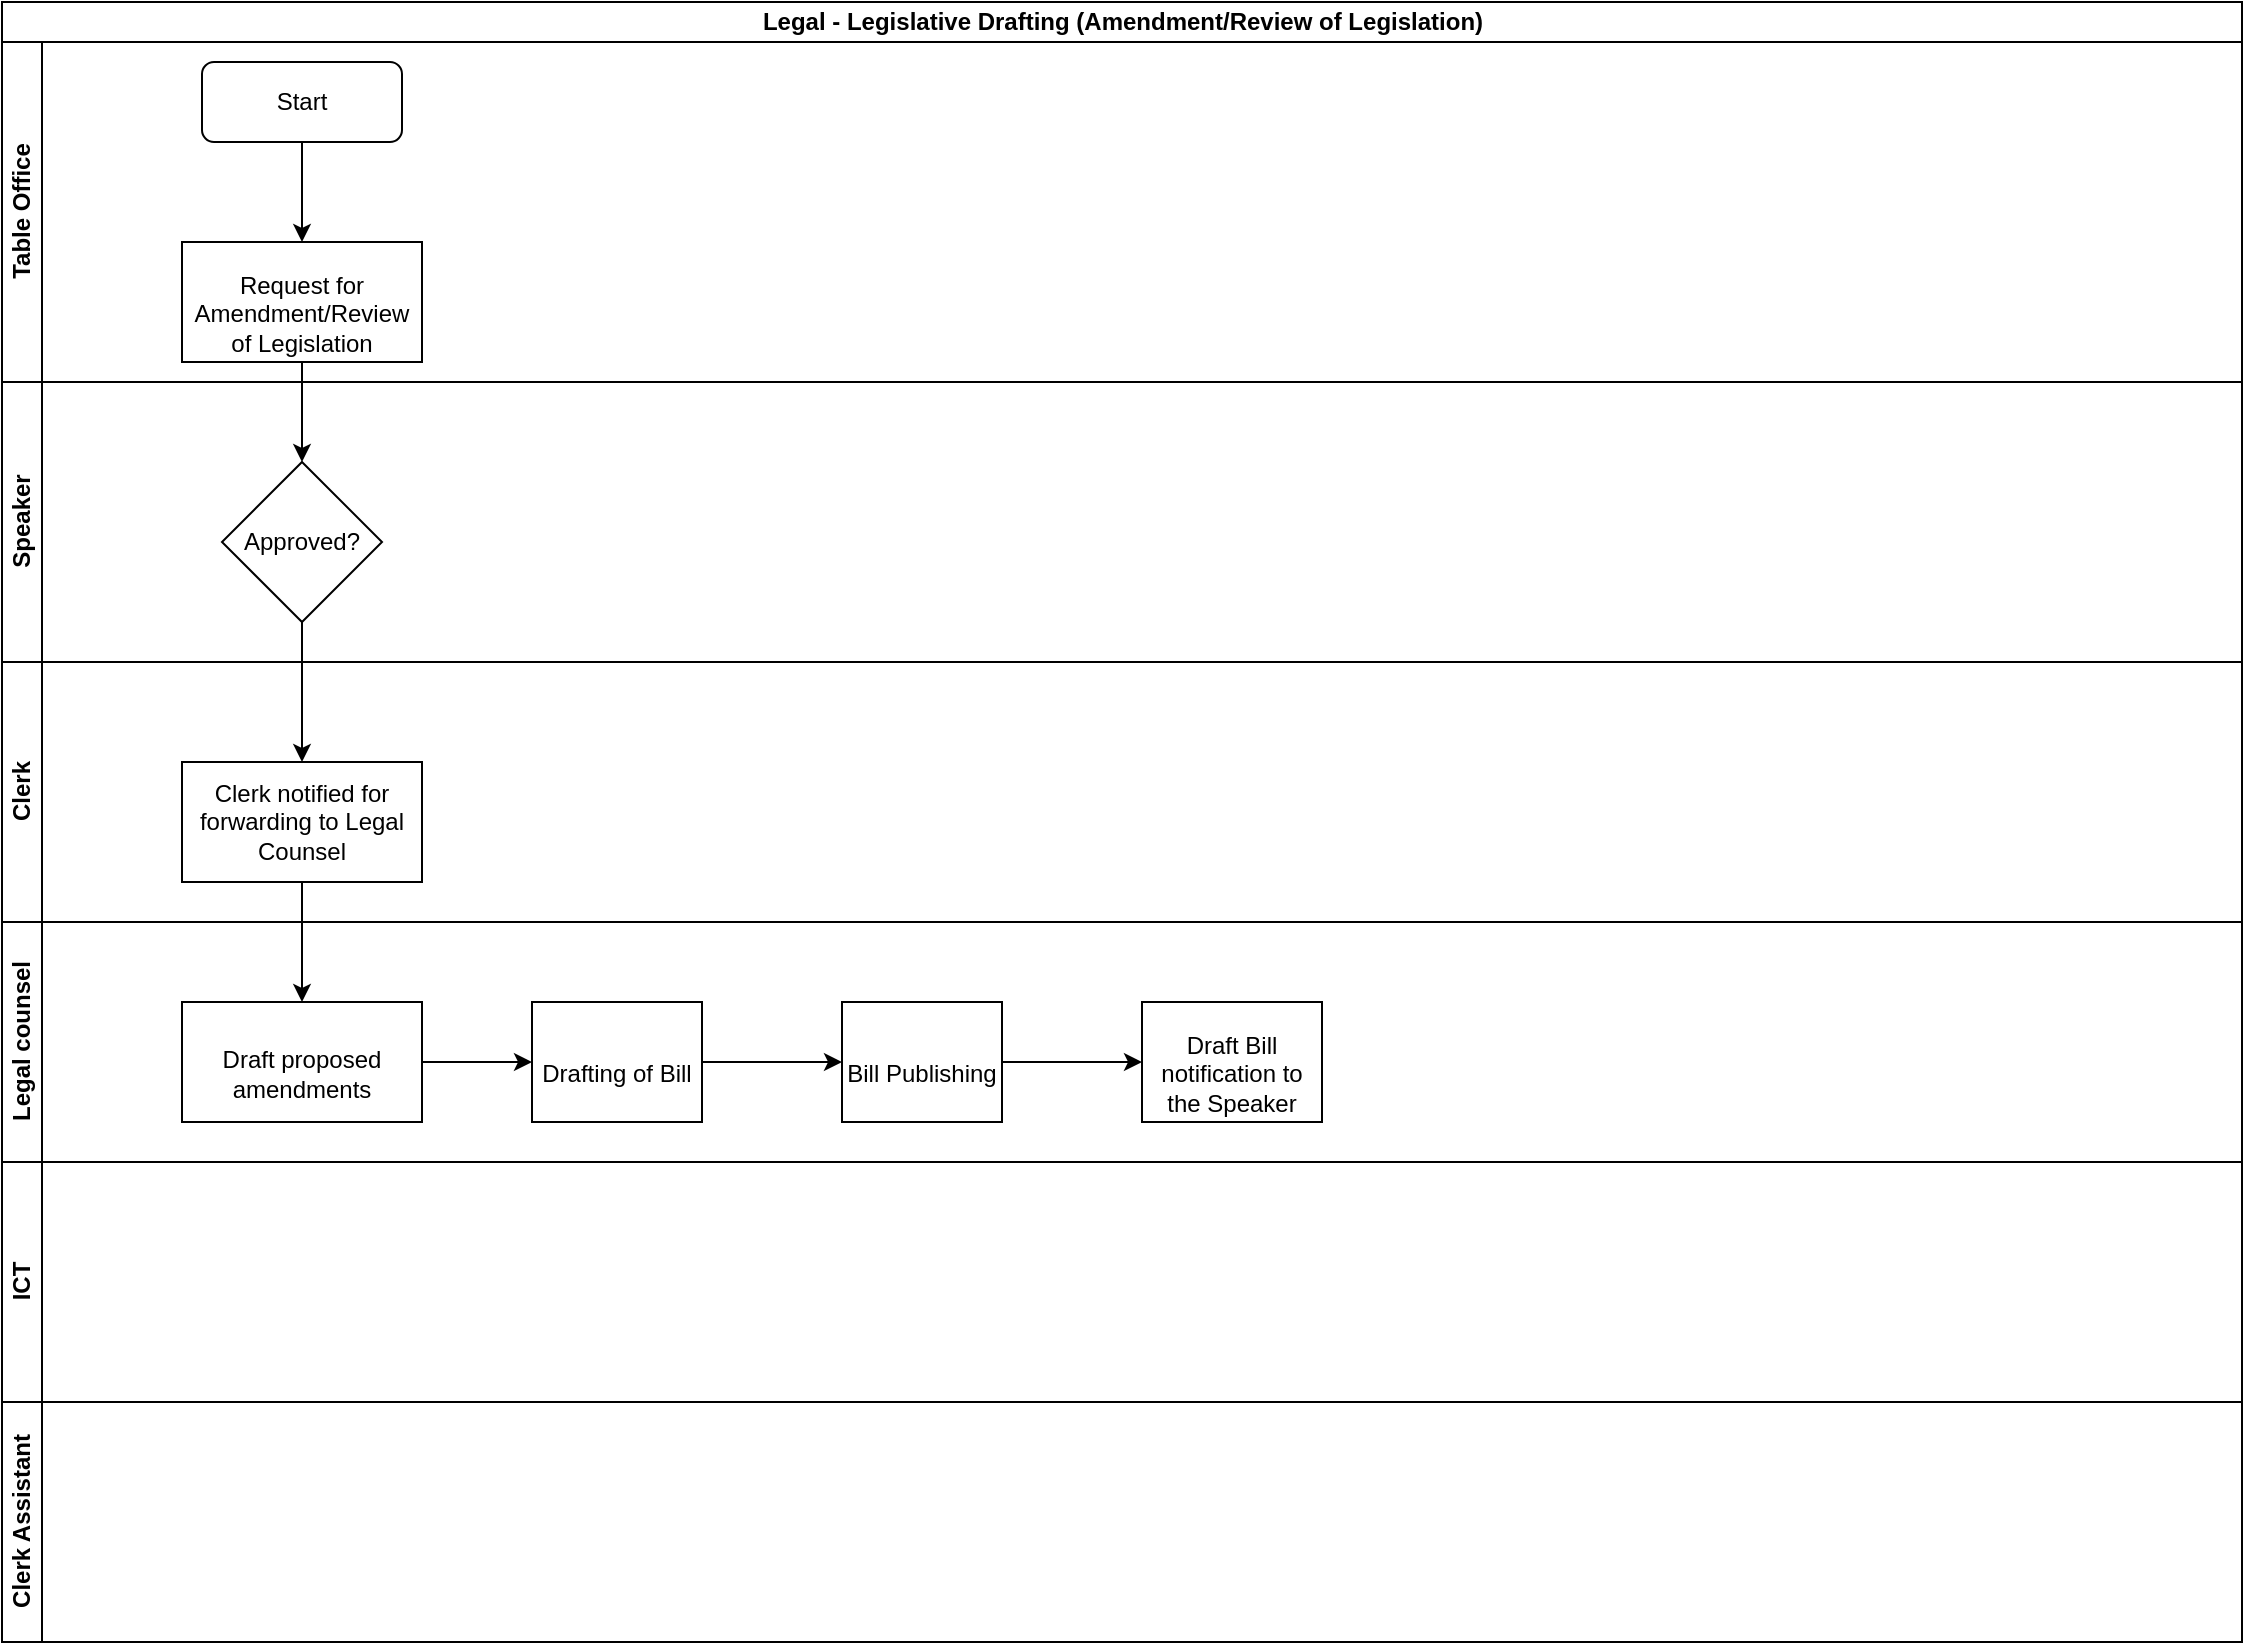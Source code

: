<mxfile version="13.7.7" type="github">
  <diagram id="rBpneA7ACaGHGkdKhGfu" name="Page-1">
    <mxGraphModel dx="910" dy="487" grid="1" gridSize="10" guides="1" tooltips="1" connect="1" arrows="1" fold="1" page="1" pageScale="1" pageWidth="1169" pageHeight="827" math="0" shadow="0">
      <root>
        <mxCell id="0" />
        <mxCell id="1" parent="0" />
        <mxCell id="KdFxd-YrfLyibWVKEqrB-1" value="Legal - Legislative Drafting (Amendment/Review of Legislation)" style="swimlane;html=1;childLayout=stackLayout;resizeParent=1;resizeParentMax=0;horizontal=1;startSize=20;horizontalStack=0;" vertex="1" parent="1">
          <mxGeometry x="30" y="20" width="1120" height="820" as="geometry" />
        </mxCell>
        <mxCell id="KdFxd-YrfLyibWVKEqrB-2" value="Table Office" style="swimlane;html=1;startSize=20;horizontal=0;" vertex="1" parent="KdFxd-YrfLyibWVKEqrB-1">
          <mxGeometry y="20" width="1120" height="170" as="geometry" />
        </mxCell>
        <mxCell id="KdFxd-YrfLyibWVKEqrB-8" value="Start" style="rounded=1;whiteSpace=wrap;html=1;" vertex="1" parent="KdFxd-YrfLyibWVKEqrB-2">
          <mxGeometry x="100" y="10" width="100" height="40" as="geometry" />
        </mxCell>
        <mxCell id="KdFxd-YrfLyibWVKEqrB-9" value="&lt;p class=&quot;western&quot; style=&quot;margin-bottom: 0in&quot; lang=&quot;en-GB&quot;&gt;&lt;br/&gt;Request for Amendment/Review of Legislation&lt;/p&gt;&lt;br/&gt;" style="rounded=0;whiteSpace=wrap;html=1;" vertex="1" parent="KdFxd-YrfLyibWVKEqrB-2">
          <mxGeometry x="90" y="100" width="120" height="60" as="geometry" />
        </mxCell>
        <mxCell id="KdFxd-YrfLyibWVKEqrB-11" value="" style="edgeStyle=orthogonalEdgeStyle;rounded=0;orthogonalLoop=1;jettySize=auto;html=1;entryX=0.5;entryY=0;entryDx=0;entryDy=0;" edge="1" parent="KdFxd-YrfLyibWVKEqrB-2" source="KdFxd-YrfLyibWVKEqrB-8" target="KdFxd-YrfLyibWVKEqrB-9">
          <mxGeometry relative="1" as="geometry">
            <mxPoint x="150" y="120" as="targetPoint" />
          </mxGeometry>
        </mxCell>
        <mxCell id="KdFxd-YrfLyibWVKEqrB-3" value="Speaker" style="swimlane;html=1;startSize=20;horizontal=0;" vertex="1" parent="KdFxd-YrfLyibWVKEqrB-1">
          <mxGeometry y="190" width="1120" height="140" as="geometry" />
        </mxCell>
        <mxCell id="KdFxd-YrfLyibWVKEqrB-12" value="Approved?" style="rhombus;whiteSpace=wrap;html=1;rounded=0;" vertex="1" parent="KdFxd-YrfLyibWVKEqrB-3">
          <mxGeometry x="110" y="40" width="80" height="80" as="geometry" />
        </mxCell>
        <mxCell id="KdFxd-YrfLyibWVKEqrB-4" value="Clerk" style="swimlane;html=1;startSize=20;horizontal=0;" vertex="1" parent="KdFxd-YrfLyibWVKEqrB-1">
          <mxGeometry y="330" width="1120" height="130" as="geometry" />
        </mxCell>
        <mxCell id="KdFxd-YrfLyibWVKEqrB-14" value="Clerk notified for forwarding to Legal Counsel" style="whiteSpace=wrap;html=1;rounded=0;" vertex="1" parent="KdFxd-YrfLyibWVKEqrB-4">
          <mxGeometry x="90" y="50" width="120" height="60" as="geometry" />
        </mxCell>
        <mxCell id="KdFxd-YrfLyibWVKEqrB-5" value="Legal counsel" style="swimlane;html=1;startSize=20;horizontal=0;" vertex="1" parent="KdFxd-YrfLyibWVKEqrB-1">
          <mxGeometry y="460" width="1120" height="120" as="geometry" />
        </mxCell>
        <mxCell id="KdFxd-YrfLyibWVKEqrB-16" value="&lt;p class=&quot;western&quot; style=&quot;margin-bottom: 0in&quot; lang=&quot;en-GB&quot;&gt;&lt;br/&gt;Draft proposed amendments&lt;/p&gt;&lt;br/&gt;" style="whiteSpace=wrap;html=1;rounded=0;" vertex="1" parent="KdFxd-YrfLyibWVKEqrB-5">
          <mxGeometry x="90" y="40" width="120" height="60" as="geometry" />
        </mxCell>
        <mxCell id="KdFxd-YrfLyibWVKEqrB-20" value="&lt;p class=&quot;western&quot; style=&quot;margin-bottom: 0in&quot; lang=&quot;en-GB&quot;&gt;Bill Publishing&lt;/p&gt;" style="whiteSpace=wrap;html=1;rounded=0;" vertex="1" parent="KdFxd-YrfLyibWVKEqrB-5">
          <mxGeometry x="420" y="40" width="80" height="60" as="geometry" />
        </mxCell>
        <mxCell id="KdFxd-YrfLyibWVKEqrB-23" value="" style="edgeStyle=orthogonalEdgeStyle;rounded=0;orthogonalLoop=1;jettySize=auto;html=1;" edge="1" parent="KdFxd-YrfLyibWVKEqrB-5" source="KdFxd-YrfLyibWVKEqrB-20" target="KdFxd-YrfLyibWVKEqrB-22">
          <mxGeometry relative="1" as="geometry" />
        </mxCell>
        <mxCell id="KdFxd-YrfLyibWVKEqrB-22" value="&lt;p class=&quot;western&quot; style=&quot;margin-bottom: 0in&quot; lang=&quot;en-GB&quot;&gt;&lt;br/&gt;Draft Bill notification to the Speaker&lt;/p&gt;&lt;br/&gt;" style="whiteSpace=wrap;html=1;rounded=0;" vertex="1" parent="KdFxd-YrfLyibWVKEqrB-5">
          <mxGeometry x="570" y="40" width="90" height="60" as="geometry" />
        </mxCell>
        <mxCell id="KdFxd-YrfLyibWVKEqrB-6" value="ICT" style="swimlane;html=1;startSize=20;horizontal=0;" vertex="1" parent="KdFxd-YrfLyibWVKEqrB-1">
          <mxGeometry y="580" width="1120" height="120" as="geometry" />
        </mxCell>
        <mxCell id="KdFxd-YrfLyibWVKEqrB-7" value="Clerk Assistant" style="swimlane;html=1;startSize=20;horizontal=0;" vertex="1" parent="KdFxd-YrfLyibWVKEqrB-1">
          <mxGeometry y="700" width="1120" height="120" as="geometry" />
        </mxCell>
        <mxCell id="KdFxd-YrfLyibWVKEqrB-13" value="" style="edgeStyle=orthogonalEdgeStyle;rounded=0;orthogonalLoop=1;jettySize=auto;html=1;" edge="1" parent="KdFxd-YrfLyibWVKEqrB-1" source="KdFxd-YrfLyibWVKEqrB-9" target="KdFxd-YrfLyibWVKEqrB-12">
          <mxGeometry relative="1" as="geometry" />
        </mxCell>
        <mxCell id="KdFxd-YrfLyibWVKEqrB-15" value="" style="edgeStyle=orthogonalEdgeStyle;rounded=0;orthogonalLoop=1;jettySize=auto;html=1;" edge="1" parent="KdFxd-YrfLyibWVKEqrB-1" source="KdFxd-YrfLyibWVKEqrB-12" target="KdFxd-YrfLyibWVKEqrB-14">
          <mxGeometry relative="1" as="geometry" />
        </mxCell>
        <mxCell id="KdFxd-YrfLyibWVKEqrB-17" value="" style="edgeStyle=orthogonalEdgeStyle;rounded=0;orthogonalLoop=1;jettySize=auto;html=1;" edge="1" parent="KdFxd-YrfLyibWVKEqrB-1" source="KdFxd-YrfLyibWVKEqrB-14" target="KdFxd-YrfLyibWVKEqrB-16">
          <mxGeometry relative="1" as="geometry" />
        </mxCell>
        <mxCell id="KdFxd-YrfLyibWVKEqrB-21" value="" style="edgeStyle=orthogonalEdgeStyle;rounded=0;orthogonalLoop=1;jettySize=auto;html=1;" edge="1" parent="1" source="KdFxd-YrfLyibWVKEqrB-18" target="KdFxd-YrfLyibWVKEqrB-20">
          <mxGeometry relative="1" as="geometry" />
        </mxCell>
        <mxCell id="KdFxd-YrfLyibWVKEqrB-18" value="&lt;p class=&quot;western&quot; style=&quot;margin-bottom: 0in&quot; lang=&quot;en-GB&quot;&gt;&lt;br/&gt;Drafting of Bill&lt;/p&gt;&lt;br/&gt;" style="whiteSpace=wrap;html=1;rounded=0;" vertex="1" parent="1">
          <mxGeometry x="295" y="520" width="85" height="60" as="geometry" />
        </mxCell>
        <mxCell id="KdFxd-YrfLyibWVKEqrB-19" value="" style="edgeStyle=orthogonalEdgeStyle;rounded=0;orthogonalLoop=1;jettySize=auto;html=1;" edge="1" parent="1" source="KdFxd-YrfLyibWVKEqrB-16" target="KdFxd-YrfLyibWVKEqrB-18">
          <mxGeometry relative="1" as="geometry" />
        </mxCell>
      </root>
    </mxGraphModel>
  </diagram>
</mxfile>
